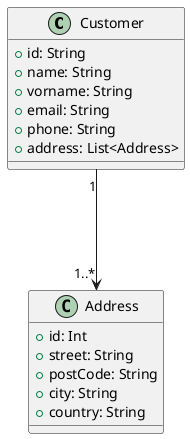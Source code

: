 @startuml
class Customer {
    +id: String
    +name: String
    +vorname: String
    +email: String
    +phone: String
    +address: List<Address>
}

class Address {
    +id: Int
    +street: String
    +postCode: String
    +city: String
    +country: String
}

Customer "1" ---> "1..*" Address
@enduml

